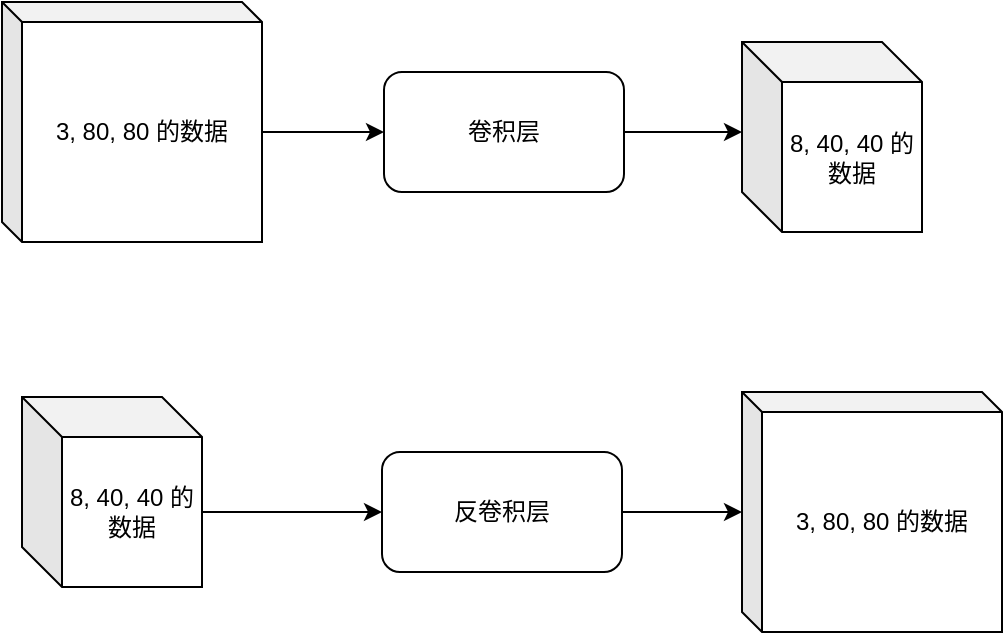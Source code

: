 <mxfile version="13.6.2" type="device"><diagram id="HQnj9V9XdjPQDwRPpwuF" name="Page-1"><mxGraphModel dx="1298" dy="921" grid="1" gridSize="10" guides="1" tooltips="1" connect="1" arrows="1" fold="1" page="1" pageScale="1" pageWidth="827" pageHeight="1169" math="1" shadow="0"><root><mxCell id="0"/><mxCell id="1" parent="0"/><mxCell id="b9eekvJ38GQ-W61zFvMe-4" style="edgeStyle=orthogonalEdgeStyle;rounded=0;orthogonalLoop=1;jettySize=auto;html=1;exitX=0;exitY=0;exitDx=130;exitDy=65;exitPerimeter=0;entryX=0;entryY=0.5;entryDx=0;entryDy=0;" edge="1" parent="1" source="b9eekvJ38GQ-W61zFvMe-2" target="b9eekvJ38GQ-W61zFvMe-3"><mxGeometry relative="1" as="geometry"/></mxCell><mxCell id="b9eekvJ38GQ-W61zFvMe-2" value="3, 80, 80 的数据" style="shape=cube;whiteSpace=wrap;html=1;boundedLbl=1;backgroundOutline=1;darkOpacity=0.05;darkOpacity2=0.1;size=10;" vertex="1" parent="1"><mxGeometry x="120" y="255" width="130" height="120" as="geometry"/></mxCell><mxCell id="b9eekvJ38GQ-W61zFvMe-6" style="edgeStyle=orthogonalEdgeStyle;rounded=0;orthogonalLoop=1;jettySize=auto;html=1;exitX=1;exitY=0.5;exitDx=0;exitDy=0;entryX=0;entryY=0;entryDx=0;entryDy=45;entryPerimeter=0;" edge="1" parent="1" source="b9eekvJ38GQ-W61zFvMe-3" target="b9eekvJ38GQ-W61zFvMe-5"><mxGeometry relative="1" as="geometry"/></mxCell><mxCell id="b9eekvJ38GQ-W61zFvMe-3" value="卷积层" style="rounded=1;whiteSpace=wrap;html=1;" vertex="1" parent="1"><mxGeometry x="311" y="290" width="120" height="60" as="geometry"/></mxCell><mxCell id="b9eekvJ38GQ-W61zFvMe-5" value="8, 40, 40 的数据" style="shape=cube;whiteSpace=wrap;html=1;boundedLbl=1;backgroundOutline=1;darkOpacity=0.05;darkOpacity2=0.1;size=20;" vertex="1" parent="1"><mxGeometry x="490" y="275" width="90" height="95" as="geometry"/></mxCell><mxCell id="b9eekvJ38GQ-W61zFvMe-14" style="edgeStyle=orthogonalEdgeStyle;rounded=0;orthogonalLoop=1;jettySize=auto;html=1;exitX=0;exitY=0;exitDx=90;exitDy=57.5;exitPerimeter=0;entryX=0;entryY=0.5;entryDx=0;entryDy=0;" edge="1" parent="1" source="b9eekvJ38GQ-W61zFvMe-12" target="b9eekvJ38GQ-W61zFvMe-13"><mxGeometry relative="1" as="geometry"/></mxCell><mxCell id="b9eekvJ38GQ-W61zFvMe-12" value="8, 40, 40 的数据" style="shape=cube;whiteSpace=wrap;html=1;boundedLbl=1;backgroundOutline=1;darkOpacity=0.05;darkOpacity2=0.1;size=20;" vertex="1" parent="1"><mxGeometry x="130" y="452.5" width="90" height="95" as="geometry"/></mxCell><mxCell id="b9eekvJ38GQ-W61zFvMe-16" style="edgeStyle=orthogonalEdgeStyle;rounded=0;orthogonalLoop=1;jettySize=auto;html=1;exitX=1;exitY=0.5;exitDx=0;exitDy=0;" edge="1" parent="1" source="b9eekvJ38GQ-W61zFvMe-13" target="b9eekvJ38GQ-W61zFvMe-15"><mxGeometry relative="1" as="geometry"/></mxCell><mxCell id="b9eekvJ38GQ-W61zFvMe-13" value="反卷积层" style="rounded=1;whiteSpace=wrap;html=1;" vertex="1" parent="1"><mxGeometry x="310" y="480" width="120" height="60" as="geometry"/></mxCell><mxCell id="b9eekvJ38GQ-W61zFvMe-15" value="3, 80, 80 的数据" style="shape=cube;whiteSpace=wrap;html=1;boundedLbl=1;backgroundOutline=1;darkOpacity=0.05;darkOpacity2=0.1;size=10;" vertex="1" parent="1"><mxGeometry x="490" y="450" width="130" height="120" as="geometry"/></mxCell></root></mxGraphModel></diagram></mxfile>